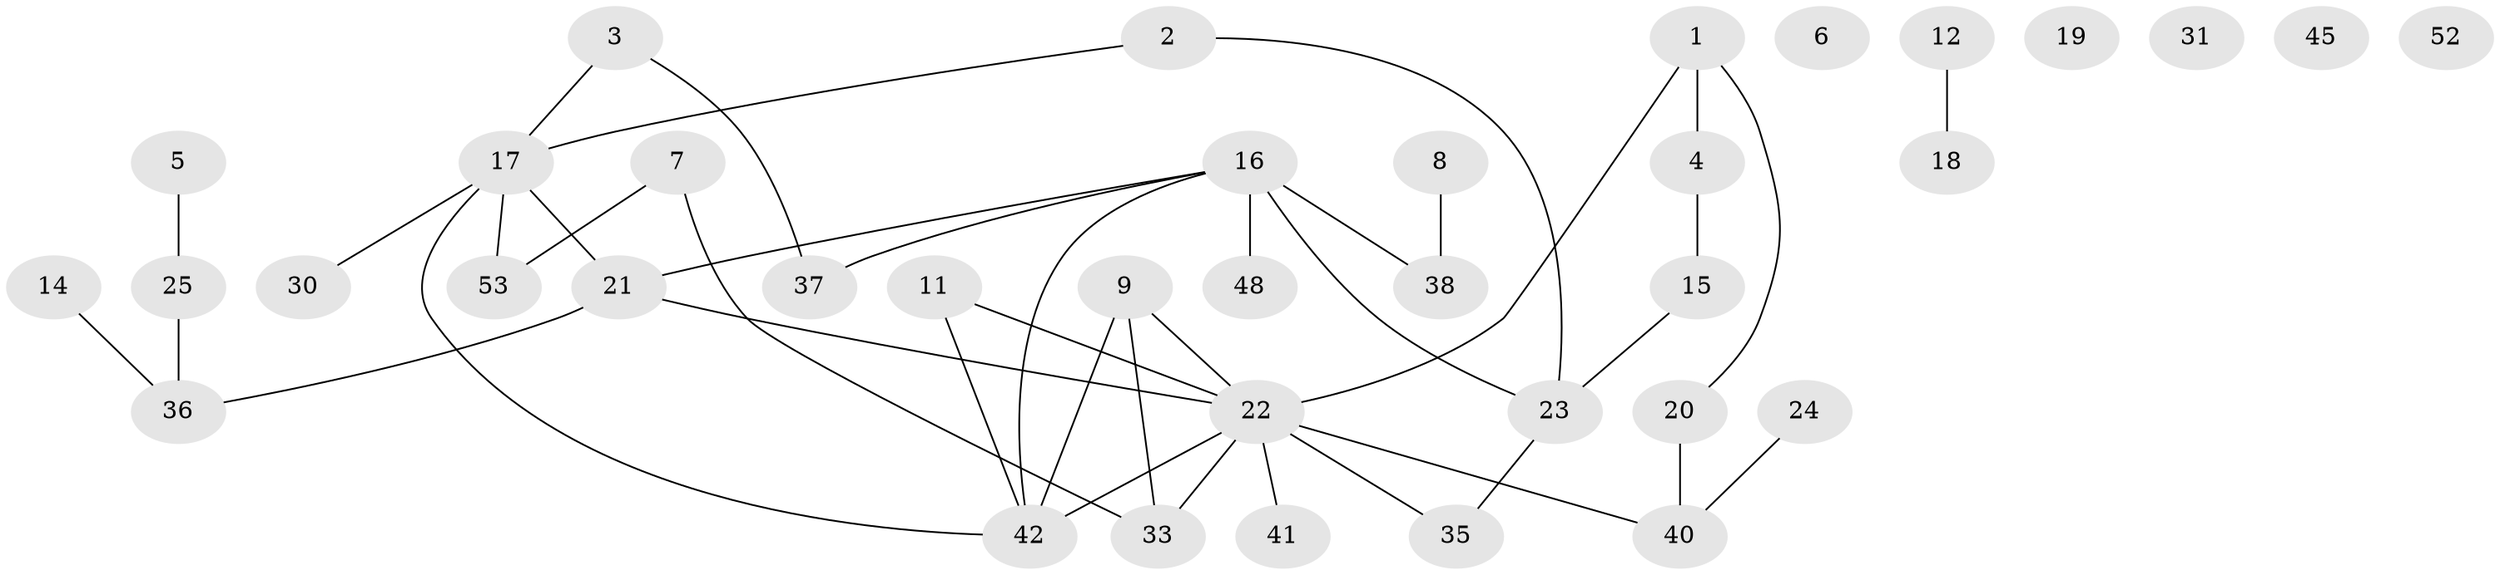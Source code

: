 // Generated by graph-tools (version 1.1) at 2025/23/03/03/25 07:23:29]
// undirected, 37 vertices, 41 edges
graph export_dot {
graph [start="1"]
  node [color=gray90,style=filled];
  1;
  2;
  3 [super="+13"];
  4 [super="+32"];
  5;
  6 [super="+29"];
  7 [super="+54"];
  8;
  9 [super="+10"];
  11;
  12;
  14;
  15 [super="+59"];
  16 [super="+39"];
  17 [super="+26"];
  18 [super="+56"];
  19;
  20 [super="+46"];
  21 [super="+28"];
  22 [super="+27"];
  23 [super="+49"];
  24 [super="+34"];
  25;
  30 [super="+58"];
  31;
  33 [super="+55"];
  35 [super="+47"];
  36 [super="+44"];
  37 [super="+43"];
  38 [super="+51"];
  40;
  41;
  42 [super="+50"];
  45;
  48;
  52;
  53 [super="+57"];
  1 -- 4;
  1 -- 22;
  1 -- 20;
  2 -- 17;
  2 -- 23;
  3 -- 17;
  3 -- 37;
  4 -- 15;
  5 -- 25;
  7 -- 53;
  7 -- 33;
  8 -- 38;
  9 -- 42;
  9 -- 22;
  9 -- 33;
  11 -- 22;
  11 -- 42;
  12 -- 18;
  14 -- 36;
  15 -- 23;
  16 -- 42;
  16 -- 48;
  16 -- 23;
  16 -- 38 [weight=2];
  16 -- 37;
  16 -- 21;
  17 -- 53;
  17 -- 42;
  17 -- 30;
  17 -- 21;
  20 -- 40;
  21 -- 22;
  21 -- 36;
  22 -- 33;
  22 -- 35;
  22 -- 40;
  22 -- 41;
  22 -- 42;
  23 -- 35;
  24 -- 40;
  25 -- 36;
}
